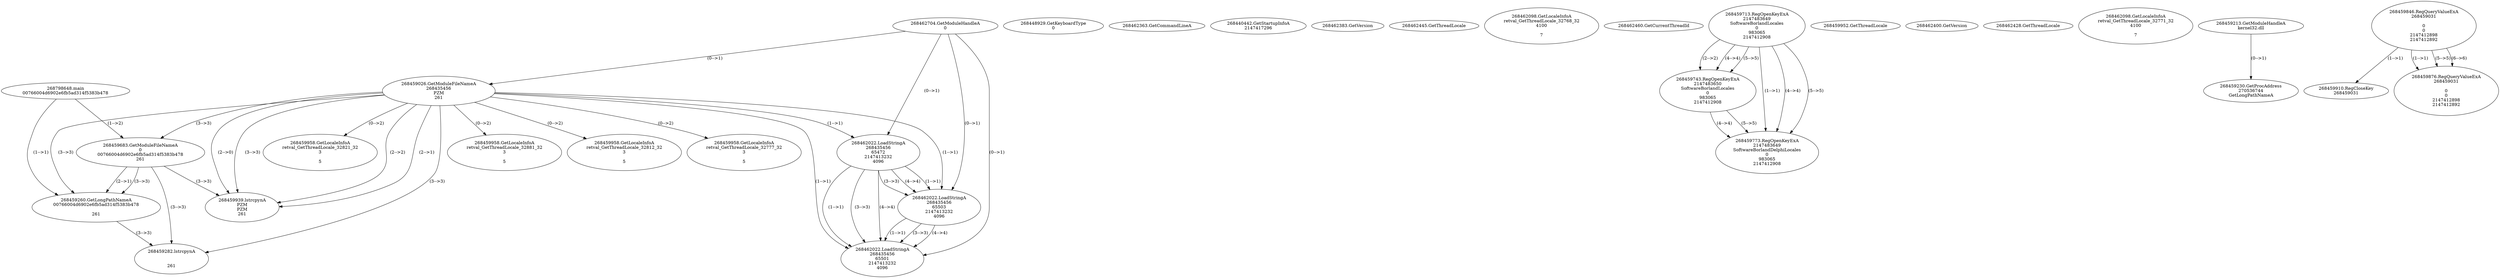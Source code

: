 // Global SCDG with merge call
digraph {
	0 [label="268798648.main
00766004d6902e6fb5ad314f5383b478"]
	1 [label="268462704.GetModuleHandleA
0"]
	2 [label="268448929.GetKeyboardType
0"]
	3 [label="268462363.GetCommandLineA
"]
	4 [label="268440442.GetStartupInfoA
2147417296"]
	5 [label="268462383.GetVersion
"]
	6 [label="268462445.GetThreadLocale
"]
	7 [label="268462098.GetLocaleInfoA
retval_GetThreadLocale_32768_32
4100

7"]
	8 [label="268462460.GetCurrentThreadId
"]
	9 [label="268459026.GetModuleFileNameA
268435456
PZM
261"]
	1 -> 9 [label="(0-->1)"]
	10 [label="268459683.GetModuleFileNameA
0
00766004d6902e6fb5ad314f5383b478
261"]
	0 -> 10 [label="(1-->2)"]
	9 -> 10 [label="(3-->3)"]
	11 [label="268459713.RegOpenKeyExA
2147483649
Software\Borland\Locales
0
983065
2147412908"]
	12 [label="268459743.RegOpenKeyExA
2147483650
Software\Borland\Locales
0
983065
2147412908"]
	11 -> 12 [label="(2-->2)"]
	11 -> 12 [label="(4-->4)"]
	11 -> 12 [label="(5-->5)"]
	13 [label="268459773.RegOpenKeyExA
2147483649
Software\Borland\Delphi\Locales
0
983065
2147412908"]
	11 -> 13 [label="(1-->1)"]
	11 -> 13 [label="(4-->4)"]
	12 -> 13 [label="(4-->4)"]
	11 -> 13 [label="(5-->5)"]
	12 -> 13 [label="(5-->5)"]
	14 [label="268459939.lstrcpynA
PZM
PZM
261"]
	9 -> 14 [label="(2-->1)"]
	9 -> 14 [label="(2-->2)"]
	9 -> 14 [label="(3-->3)"]
	10 -> 14 [label="(3-->3)"]
	9 -> 14 [label="(2-->0)"]
	15 [label="268459952.GetThreadLocale
"]
	16 [label="268459958.GetLocaleInfoA
retval_GetThreadLocale_32821_32
3

5"]
	9 -> 16 [label="(0-->2)"]
	17 [label="268462022.LoadStringA
268435456
65472
2147413232
4096"]
	1 -> 17 [label="(0-->1)"]
	9 -> 17 [label="(1-->1)"]
	18 [label="268462022.LoadStringA
268435456
65503
2147413232
4096"]
	1 -> 18 [label="(0-->1)"]
	9 -> 18 [label="(1-->1)"]
	17 -> 18 [label="(1-->1)"]
	17 -> 18 [label="(3-->3)"]
	17 -> 18 [label="(4-->4)"]
	19 [label="268462400.GetVersion
"]
	20 [label="268462428.GetThreadLocale
"]
	21 [label="268462098.GetLocaleInfoA
retval_GetThreadLocale_32771_32
4100

7"]
	22 [label="268459213.GetModuleHandleA
kernel32.dll"]
	23 [label="268459230.GetProcAddress
270536744
GetLongPathNameA"]
	22 -> 23 [label="(0-->1)"]
	24 [label="268459260.GetLongPathNameA
00766004d6902e6fb5ad314f5383b478

261"]
	0 -> 24 [label="(1-->1)"]
	10 -> 24 [label="(2-->1)"]
	9 -> 24 [label="(3-->3)"]
	10 -> 24 [label="(3-->3)"]
	25 [label="268459282.lstrcpynA


261"]
	9 -> 25 [label="(3-->3)"]
	10 -> 25 [label="(3-->3)"]
	24 -> 25 [label="(3-->3)"]
	26 [label="268459846.RegQueryValueExA
268459031

0
0
2147412898
2147412892"]
	27 [label="268459910.RegCloseKey
268459031"]
	26 -> 27 [label="(1-->1)"]
	28 [label="268459958.GetLocaleInfoA
retval_GetThreadLocale_32881_32
3

5"]
	9 -> 28 [label="(0-->2)"]
	29 [label="268459876.RegQueryValueExA
268459031

0
0
2147412898
2147412892"]
	26 -> 29 [label="(1-->1)"]
	26 -> 29 [label="(5-->5)"]
	26 -> 29 [label="(6-->6)"]
	30 [label="268459958.GetLocaleInfoA
retval_GetThreadLocale_32812_32
3

5"]
	9 -> 30 [label="(0-->2)"]
	31 [label="268459958.GetLocaleInfoA
retval_GetThreadLocale_32777_32
3

5"]
	9 -> 31 [label="(0-->2)"]
	32 [label="268462022.LoadStringA
268435456
65501
2147413232
4096"]
	1 -> 32 [label="(0-->1)"]
	9 -> 32 [label="(1-->1)"]
	17 -> 32 [label="(1-->1)"]
	18 -> 32 [label="(1-->1)"]
	17 -> 32 [label="(3-->3)"]
	18 -> 32 [label="(3-->3)"]
	17 -> 32 [label="(4-->4)"]
	18 -> 32 [label="(4-->4)"]
}
